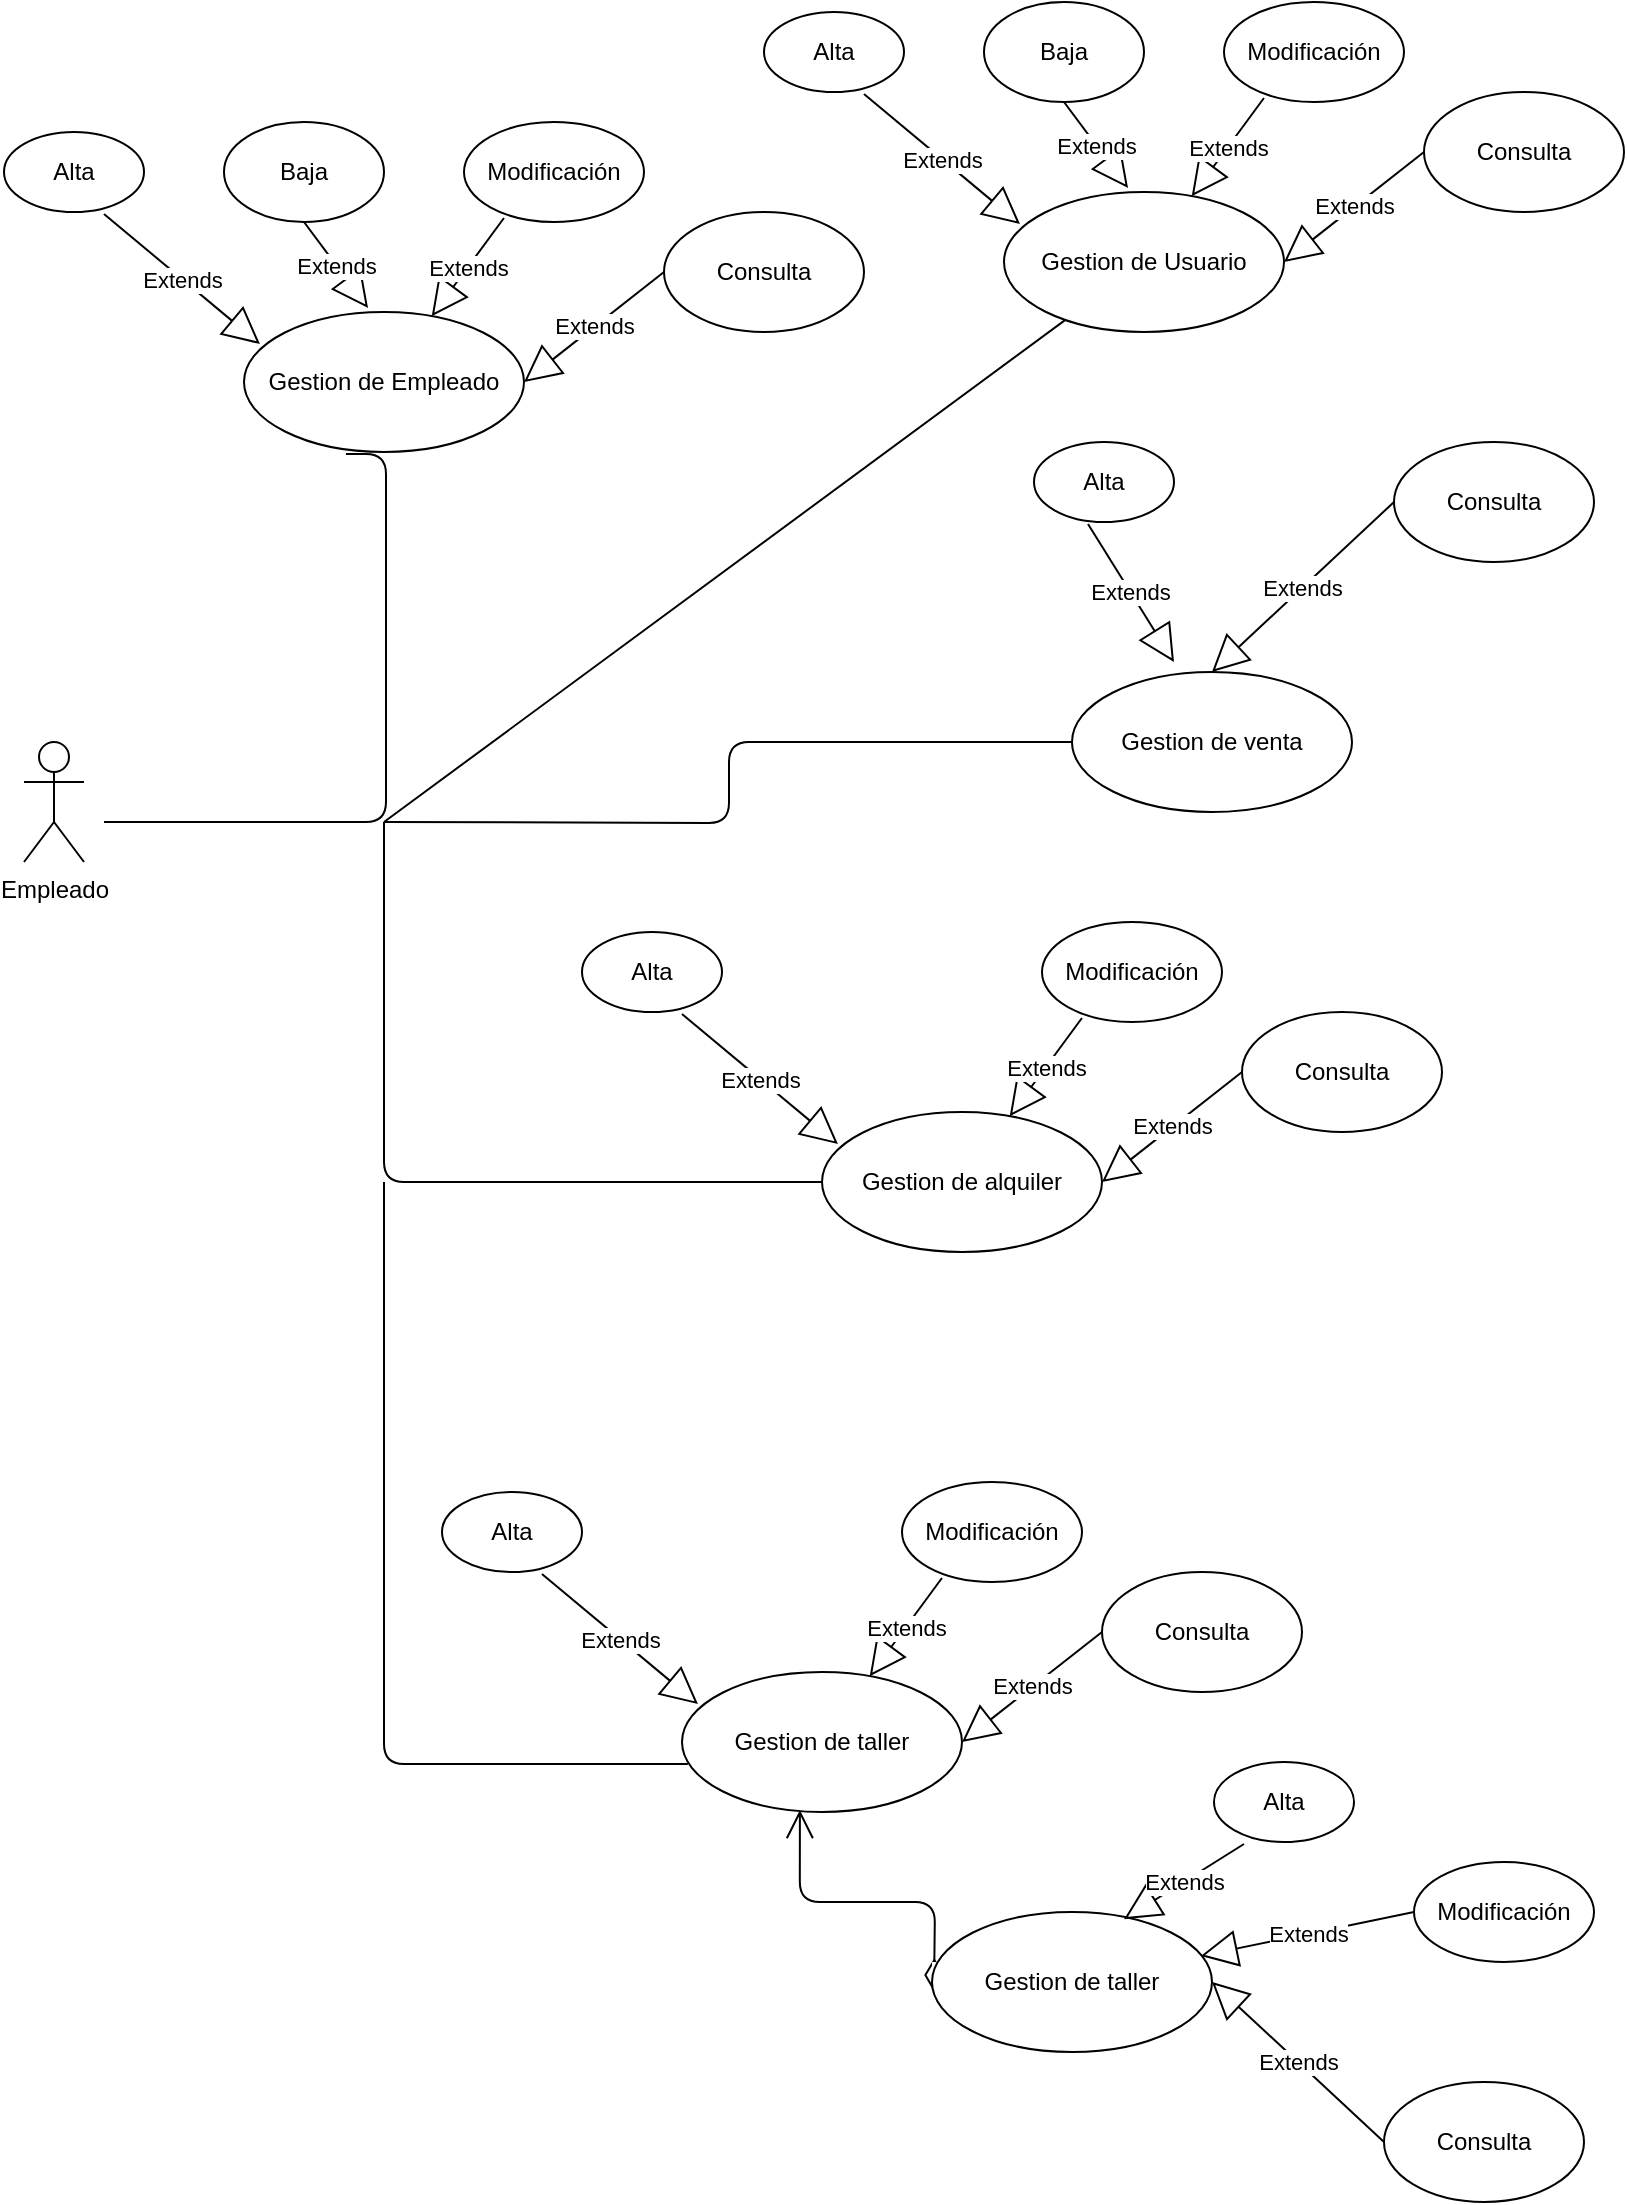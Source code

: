 <mxfile version="13.0.3" type="device"><diagram id="RxbY7oxqysjOemsY7pSq" name="Página-1"><mxGraphModel dx="2210" dy="1343" grid="1" gridSize="10" guides="1" tooltips="1" connect="1" arrows="1" fold="1" page="1" pageScale="1" pageWidth="827" pageHeight="1169" math="0" shadow="0"><root><mxCell id="0"/><mxCell id="1" parent="0"/><mxCell id="SLnGMUBR5XeT80HJujca-1" value="Empleado" style="shape=umlActor;verticalLabelPosition=bottom;labelBackgroundColor=#ffffff;verticalAlign=top;html=1;outlineConnect=0;" parent="1" vertex="1"><mxGeometry x="20" y="400" width="30" height="60" as="geometry"/></mxCell><mxCell id="SLnGMUBR5XeT80HJujca-8" value="Gestion de Empleado" style="ellipse;whiteSpace=wrap;html=1;" parent="1" vertex="1"><mxGeometry x="130" y="185" width="140" height="70" as="geometry"/></mxCell><mxCell id="SLnGMUBR5XeT80HJujca-9" value="Alta" style="ellipse;whiteSpace=wrap;html=1;" parent="1" vertex="1"><mxGeometry x="10" y="95" width="70" height="40" as="geometry"/></mxCell><mxCell id="SLnGMUBR5XeT80HJujca-10" value="Baja" style="ellipse;whiteSpace=wrap;html=1;" parent="1" vertex="1"><mxGeometry x="120" y="90" width="80" height="50" as="geometry"/></mxCell><mxCell id="SLnGMUBR5XeT80HJujca-11" value="Modificación" style="ellipse;whiteSpace=wrap;html=1;" parent="1" vertex="1"><mxGeometry x="240" y="90" width="90" height="50" as="geometry"/></mxCell><mxCell id="SLnGMUBR5XeT80HJujca-12" value="Consulta" style="ellipse;whiteSpace=wrap;html=1;" parent="1" vertex="1"><mxGeometry x="340" y="135" width="100" height="60" as="geometry"/></mxCell><mxCell id="SLnGMUBR5XeT80HJujca-27" value="" style="endArrow=none;html=1;edgeStyle=orthogonalEdgeStyle;entryX=0.364;entryY=1.014;entryDx=0;entryDy=0;entryPerimeter=0;" parent="1" target="SLnGMUBR5XeT80HJujca-8" edge="1"><mxGeometry relative="1" as="geometry"><mxPoint x="60" y="440" as="sourcePoint"/><mxPoint x="340" y="390" as="targetPoint"/><Array as="points"><mxPoint x="201" y="440"/></Array></mxGeometry></mxCell><mxCell id="SLnGMUBR5XeT80HJujca-30" value="" style="endArrow=none;html=1;edgeStyle=orthogonalEdgeStyle;entryX=0;entryY=0.5;entryDx=0;entryDy=0;" parent="1" target="SLnGMUBR5XeT80HJujca-40" edge="1"><mxGeometry relative="1" as="geometry"><mxPoint x="200" y="440" as="sourcePoint"/><mxPoint x="460" y="470.01" as="targetPoint"/></mxGeometry></mxCell><mxCell id="SLnGMUBR5XeT80HJujca-33" value="" style="endArrow=none;html=1;edgeStyle=orthogonalEdgeStyle;entryX=0;entryY=0.5;entryDx=0;entryDy=0;" parent="1" target="SLnGMUBR5XeT80HJujca-49" edge="1"><mxGeometry relative="1" as="geometry"><mxPoint x="200" y="440" as="sourcePoint"/><mxPoint x="390" y="760" as="targetPoint"/><Array as="points"><mxPoint x="200" y="620"/></Array></mxGeometry></mxCell><mxCell id="SLnGMUBR5XeT80HJujca-36" value="Extends" style="endArrow=block;endSize=16;endFill=0;html=1;exitX=0.714;exitY=1.025;exitDx=0;exitDy=0;exitPerimeter=0;entryX=0.057;entryY=0.229;entryDx=0;entryDy=0;entryPerimeter=0;" parent="1" source="SLnGMUBR5XeT80HJujca-9" target="SLnGMUBR5XeT80HJujca-8" edge="1"><mxGeometry width="160" relative="1" as="geometry"><mxPoint x="260" y="405" as="sourcePoint"/><mxPoint x="420" y="405" as="targetPoint"/></mxGeometry></mxCell><mxCell id="SLnGMUBR5XeT80HJujca-37" value="Extends" style="endArrow=block;endSize=16;endFill=0;html=1;exitX=0.5;exitY=1;exitDx=0;exitDy=0;entryX=0.443;entryY=-0.029;entryDx=0;entryDy=0;entryPerimeter=0;" parent="1" source="SLnGMUBR5XeT80HJujca-10" target="SLnGMUBR5XeT80HJujca-8" edge="1"><mxGeometry width="160" relative="1" as="geometry"><mxPoint x="190" y="155" as="sourcePoint"/><mxPoint x="350" y="155" as="targetPoint"/></mxGeometry></mxCell><mxCell id="SLnGMUBR5XeT80HJujca-38" value="Extends" style="endArrow=block;endSize=16;endFill=0;html=1;exitX=0.222;exitY=0.96;exitDx=0;exitDy=0;exitPerimeter=0;" parent="1" source="SLnGMUBR5XeT80HJujca-11" target="SLnGMUBR5XeT80HJujca-8" edge="1"><mxGeometry width="160" relative="1" as="geometry"><mxPoint x="260" y="405" as="sourcePoint"/><mxPoint x="420" y="405" as="targetPoint"/></mxGeometry></mxCell><mxCell id="SLnGMUBR5XeT80HJujca-39" value="Extends" style="endArrow=block;endSize=16;endFill=0;html=1;exitX=0;exitY=0.5;exitDx=0;exitDy=0;entryX=1;entryY=0.5;entryDx=0;entryDy=0;" parent="1" source="SLnGMUBR5XeT80HJujca-12" target="SLnGMUBR5XeT80HJujca-8" edge="1"><mxGeometry width="160" relative="1" as="geometry"><mxPoint x="260" y="405" as="sourcePoint"/><mxPoint x="420" y="405" as="targetPoint"/></mxGeometry></mxCell><mxCell id="SLnGMUBR5XeT80HJujca-40" value="Gestion de venta" style="ellipse;whiteSpace=wrap;html=1;" parent="1" vertex="1"><mxGeometry x="544" y="365" width="140" height="70" as="geometry"/></mxCell><mxCell id="SLnGMUBR5XeT80HJujca-41" value="Alta" style="ellipse;whiteSpace=wrap;html=1;" parent="1" vertex="1"><mxGeometry x="525" y="250" width="70" height="40" as="geometry"/></mxCell><mxCell id="SLnGMUBR5XeT80HJujca-44" value="Consulta" style="ellipse;whiteSpace=wrap;html=1;" parent="1" vertex="1"><mxGeometry x="705" y="250" width="100" height="60" as="geometry"/></mxCell><mxCell id="SLnGMUBR5XeT80HJujca-45" value="Extends" style="endArrow=block;endSize=16;endFill=0;html=1;" parent="1" edge="1"><mxGeometry width="160" relative="1" as="geometry"><mxPoint x="552" y="291" as="sourcePoint"/><mxPoint x="595" y="360" as="targetPoint"/></mxGeometry></mxCell><mxCell id="SLnGMUBR5XeT80HJujca-48" value="Extends" style="endArrow=block;endSize=16;endFill=0;html=1;exitX=0;exitY=0.5;exitDx=0;exitDy=0;entryX=0.5;entryY=0;entryDx=0;entryDy=0;" parent="1" source="SLnGMUBR5XeT80HJujca-44" target="SLnGMUBR5XeT80HJujca-40" edge="1"><mxGeometry width="160" relative="1" as="geometry"><mxPoint x="674" y="585" as="sourcePoint"/><mxPoint x="834" y="585" as="targetPoint"/></mxGeometry></mxCell><mxCell id="SLnGMUBR5XeT80HJujca-49" value="Gestion de alquiler" style="ellipse;whiteSpace=wrap;html=1;" parent="1" vertex="1"><mxGeometry x="419" y="585" width="140" height="70" as="geometry"/></mxCell><mxCell id="SLnGMUBR5XeT80HJujca-50" value="Alta" style="ellipse;whiteSpace=wrap;html=1;" parent="1" vertex="1"><mxGeometry x="299" y="495" width="70" height="40" as="geometry"/></mxCell><mxCell id="SLnGMUBR5XeT80HJujca-52" value="Modificación" style="ellipse;whiteSpace=wrap;html=1;" parent="1" vertex="1"><mxGeometry x="529" y="490" width="90" height="50" as="geometry"/></mxCell><mxCell id="SLnGMUBR5XeT80HJujca-53" value="Consulta" style="ellipse;whiteSpace=wrap;html=1;" parent="1" vertex="1"><mxGeometry x="629" y="535" width="100" height="60" as="geometry"/></mxCell><mxCell id="SLnGMUBR5XeT80HJujca-54" value="Extends" style="endArrow=block;endSize=16;endFill=0;html=1;exitX=0.714;exitY=1.025;exitDx=0;exitDy=0;exitPerimeter=0;entryX=0.057;entryY=0.229;entryDx=0;entryDy=0;entryPerimeter=0;" parent="1" source="SLnGMUBR5XeT80HJujca-50" target="SLnGMUBR5XeT80HJujca-49" edge="1"><mxGeometry width="160" relative="1" as="geometry"><mxPoint x="549" y="805" as="sourcePoint"/><mxPoint x="709" y="805" as="targetPoint"/></mxGeometry></mxCell><mxCell id="SLnGMUBR5XeT80HJujca-56" value="Extends" style="endArrow=block;endSize=16;endFill=0;html=1;exitX=0.222;exitY=0.96;exitDx=0;exitDy=0;exitPerimeter=0;" parent="1" source="SLnGMUBR5XeT80HJujca-52" target="SLnGMUBR5XeT80HJujca-49" edge="1"><mxGeometry width="160" relative="1" as="geometry"><mxPoint x="549" y="805" as="sourcePoint"/><mxPoint x="709" y="805" as="targetPoint"/></mxGeometry></mxCell><mxCell id="SLnGMUBR5XeT80HJujca-57" value="Extends" style="endArrow=block;endSize=16;endFill=0;html=1;exitX=0;exitY=0.5;exitDx=0;exitDy=0;entryX=1;entryY=0.5;entryDx=0;entryDy=0;" parent="1" source="SLnGMUBR5XeT80HJujca-53" target="SLnGMUBR5XeT80HJujca-49" edge="1"><mxGeometry width="160" relative="1" as="geometry"><mxPoint x="549" y="805" as="sourcePoint"/><mxPoint x="709" y="805" as="targetPoint"/></mxGeometry></mxCell><mxCell id="8eOpEvCUmM1CidZ_sL01-1" value="Gestion de taller" style="ellipse;whiteSpace=wrap;html=1;" parent="1" vertex="1"><mxGeometry x="349" y="865" width="140" height="70" as="geometry"/></mxCell><mxCell id="8eOpEvCUmM1CidZ_sL01-2" value="Alta" style="ellipse;whiteSpace=wrap;html=1;" parent="1" vertex="1"><mxGeometry x="229" y="775" width="70" height="40" as="geometry"/></mxCell><mxCell id="8eOpEvCUmM1CidZ_sL01-4" value="Modificación" style="ellipse;whiteSpace=wrap;html=1;" parent="1" vertex="1"><mxGeometry x="459" y="770" width="90" height="50" as="geometry"/></mxCell><mxCell id="8eOpEvCUmM1CidZ_sL01-5" value="Consulta" style="ellipse;whiteSpace=wrap;html=1;" parent="1" vertex="1"><mxGeometry x="559" y="815" width="100" height="60" as="geometry"/></mxCell><mxCell id="8eOpEvCUmM1CidZ_sL01-6" value="Extends" style="endArrow=block;endSize=16;endFill=0;html=1;exitX=0.714;exitY=1.025;exitDx=0;exitDy=0;exitPerimeter=0;entryX=0.057;entryY=0.229;entryDx=0;entryDy=0;entryPerimeter=0;" parent="1" source="8eOpEvCUmM1CidZ_sL01-2" target="8eOpEvCUmM1CidZ_sL01-1" edge="1"><mxGeometry width="160" relative="1" as="geometry"><mxPoint x="479" y="1085" as="sourcePoint"/><mxPoint x="639" y="1085" as="targetPoint"/></mxGeometry></mxCell><mxCell id="8eOpEvCUmM1CidZ_sL01-8" value="Extends" style="endArrow=block;endSize=16;endFill=0;html=1;exitX=0.222;exitY=0.96;exitDx=0;exitDy=0;exitPerimeter=0;" parent="1" source="8eOpEvCUmM1CidZ_sL01-4" target="8eOpEvCUmM1CidZ_sL01-1" edge="1"><mxGeometry width="160" relative="1" as="geometry"><mxPoint x="479" y="1085" as="sourcePoint"/><mxPoint x="639" y="1085" as="targetPoint"/></mxGeometry></mxCell><mxCell id="8eOpEvCUmM1CidZ_sL01-9" value="Extends" style="endArrow=block;endSize=16;endFill=0;html=1;exitX=0;exitY=0.5;exitDx=0;exitDy=0;entryX=1;entryY=0.5;entryDx=0;entryDy=0;" parent="1" source="8eOpEvCUmM1CidZ_sL01-5" target="8eOpEvCUmM1CidZ_sL01-1" edge="1"><mxGeometry width="160" relative="1" as="geometry"><mxPoint x="479" y="1085" as="sourcePoint"/><mxPoint x="639" y="1085" as="targetPoint"/></mxGeometry></mxCell><mxCell id="8eOpEvCUmM1CidZ_sL01-10" value="Gestion de Usuario" style="ellipse;whiteSpace=wrap;html=1;" parent="1" vertex="1"><mxGeometry x="510" y="125" width="140" height="70" as="geometry"/></mxCell><mxCell id="8eOpEvCUmM1CidZ_sL01-11" value="Alta" style="ellipse;whiteSpace=wrap;html=1;" parent="1" vertex="1"><mxGeometry x="390" y="35" width="70" height="40" as="geometry"/></mxCell><mxCell id="8eOpEvCUmM1CidZ_sL01-12" value="Baja" style="ellipse;whiteSpace=wrap;html=1;" parent="1" vertex="1"><mxGeometry x="500" y="30" width="80" height="50" as="geometry"/></mxCell><mxCell id="8eOpEvCUmM1CidZ_sL01-13" value="Modificación" style="ellipse;whiteSpace=wrap;html=1;" parent="1" vertex="1"><mxGeometry x="620" y="30" width="90" height="50" as="geometry"/></mxCell><mxCell id="8eOpEvCUmM1CidZ_sL01-14" value="Consulta" style="ellipse;whiteSpace=wrap;html=1;" parent="1" vertex="1"><mxGeometry x="720" y="75" width="100" height="60" as="geometry"/></mxCell><mxCell id="8eOpEvCUmM1CidZ_sL01-15" value="Extends" style="endArrow=block;endSize=16;endFill=0;html=1;exitX=0.714;exitY=1.025;exitDx=0;exitDy=0;exitPerimeter=0;entryX=0.057;entryY=0.229;entryDx=0;entryDy=0;entryPerimeter=0;" parent="1" source="8eOpEvCUmM1CidZ_sL01-11" target="8eOpEvCUmM1CidZ_sL01-10" edge="1"><mxGeometry width="160" relative="1" as="geometry"><mxPoint x="640" y="345" as="sourcePoint"/><mxPoint x="800" y="345" as="targetPoint"/></mxGeometry></mxCell><mxCell id="8eOpEvCUmM1CidZ_sL01-16" value="Extends" style="endArrow=block;endSize=16;endFill=0;html=1;exitX=0.5;exitY=1;exitDx=0;exitDy=0;entryX=0.443;entryY=-0.029;entryDx=0;entryDy=0;entryPerimeter=0;" parent="1" source="8eOpEvCUmM1CidZ_sL01-12" target="8eOpEvCUmM1CidZ_sL01-10" edge="1"><mxGeometry width="160" relative="1" as="geometry"><mxPoint x="570" y="95" as="sourcePoint"/><mxPoint x="730" y="95" as="targetPoint"/></mxGeometry></mxCell><mxCell id="8eOpEvCUmM1CidZ_sL01-17" value="Extends" style="endArrow=block;endSize=16;endFill=0;html=1;exitX=0.222;exitY=0.96;exitDx=0;exitDy=0;exitPerimeter=0;" parent="1" source="8eOpEvCUmM1CidZ_sL01-13" target="8eOpEvCUmM1CidZ_sL01-10" edge="1"><mxGeometry width="160" relative="1" as="geometry"><mxPoint x="640" y="345" as="sourcePoint"/><mxPoint x="800" y="345" as="targetPoint"/></mxGeometry></mxCell><mxCell id="8eOpEvCUmM1CidZ_sL01-18" value="Extends" style="endArrow=block;endSize=16;endFill=0;html=1;exitX=0;exitY=0.5;exitDx=0;exitDy=0;entryX=1;entryY=0.5;entryDx=0;entryDy=0;" parent="1" source="8eOpEvCUmM1CidZ_sL01-14" target="8eOpEvCUmM1CidZ_sL01-10" edge="1"><mxGeometry width="160" relative="1" as="geometry"><mxPoint x="640" y="345" as="sourcePoint"/><mxPoint x="800" y="345" as="targetPoint"/></mxGeometry></mxCell><mxCell id="8eOpEvCUmM1CidZ_sL01-19" value="" style="endArrow=none;html=1;edgeStyle=orthogonalEdgeStyle;exitX=0.021;exitY=0.657;exitDx=0;exitDy=0;exitPerimeter=0;" parent="1" source="8eOpEvCUmM1CidZ_sL01-1" edge="1"><mxGeometry relative="1" as="geometry"><mxPoint x="390" y="830" as="sourcePoint"/><mxPoint x="200" y="620" as="targetPoint"/><Array as="points"><mxPoint x="200" y="911"/></Array></mxGeometry></mxCell><mxCell id="8eOpEvCUmM1CidZ_sL01-20" value="" style="endArrow=none;html=1;" parent="1" target="8eOpEvCUmM1CidZ_sL01-10" edge="1"><mxGeometry width="50" height="50" relative="1" as="geometry"><mxPoint x="200" y="440" as="sourcePoint"/><mxPoint x="490" y="190" as="targetPoint"/></mxGeometry></mxCell><mxCell id="DYFvFX03d1hKT6_iRugO-2" value="1" style="endArrow=open;html=1;endSize=12;startArrow=diamondThin;startSize=14;startFill=0;edgeStyle=orthogonalEdgeStyle;align=left;verticalAlign=bottom;entryX=0.421;entryY=0.986;entryDx=0;entryDy=0;entryPerimeter=0;exitX=0;exitY=0.5;exitDx=0;exitDy=0;" edge="1" parent="1" target="8eOpEvCUmM1CidZ_sL01-1"><mxGeometry x="-1" y="3" relative="1" as="geometry"><mxPoint x="475" y="1025" as="sourcePoint"/><mxPoint x="665" y="990" as="targetPoint"/></mxGeometry></mxCell><mxCell id="DYFvFX03d1hKT6_iRugO-4" value="Gestion de taller" style="ellipse;whiteSpace=wrap;html=1;" vertex="1" parent="1"><mxGeometry x="474" y="985" width="140" height="70" as="geometry"/></mxCell><mxCell id="DYFvFX03d1hKT6_iRugO-5" value="Alta" style="ellipse;whiteSpace=wrap;html=1;" vertex="1" parent="1"><mxGeometry x="615" y="910" width="70" height="40" as="geometry"/></mxCell><mxCell id="DYFvFX03d1hKT6_iRugO-6" value="Modificación" style="ellipse;whiteSpace=wrap;html=1;" vertex="1" parent="1"><mxGeometry x="715" y="960" width="90" height="50" as="geometry"/></mxCell><mxCell id="DYFvFX03d1hKT6_iRugO-7" value="Consulta" style="ellipse;whiteSpace=wrap;html=1;" vertex="1" parent="1"><mxGeometry x="700" y="1070" width="100" height="60" as="geometry"/></mxCell><mxCell id="DYFvFX03d1hKT6_iRugO-8" value="Extends" style="endArrow=block;endSize=16;endFill=0;html=1;entryX=0.686;entryY=0.052;entryDx=0;entryDy=0;entryPerimeter=0;" edge="1" parent="1" target="DYFvFX03d1hKT6_iRugO-4"><mxGeometry width="160" relative="1" as="geometry"><mxPoint x="630" y="951" as="sourcePoint"/><mxPoint x="764" y="1205" as="targetPoint"/></mxGeometry></mxCell><mxCell id="DYFvFX03d1hKT6_iRugO-9" value="Extends" style="endArrow=block;endSize=16;endFill=0;html=1;exitX=0;exitY=0.5;exitDx=0;exitDy=0;entryX=0.96;entryY=0.314;entryDx=0;entryDy=0;entryPerimeter=0;" edge="1" parent="1" source="DYFvFX03d1hKT6_iRugO-6" target="DYFvFX03d1hKT6_iRugO-4"><mxGeometry width="160" relative="1" as="geometry"><mxPoint x="604" y="1205" as="sourcePoint"/><mxPoint x="764" y="1205" as="targetPoint"/></mxGeometry></mxCell><mxCell id="DYFvFX03d1hKT6_iRugO-10" value="Extends" style="endArrow=block;endSize=16;endFill=0;html=1;exitX=0;exitY=0.5;exitDx=0;exitDy=0;entryX=1;entryY=0.5;entryDx=0;entryDy=0;" edge="1" parent="1" source="DYFvFX03d1hKT6_iRugO-7" target="DYFvFX03d1hKT6_iRugO-4"><mxGeometry width="160" relative="1" as="geometry"><mxPoint x="604" y="1205" as="sourcePoint"/><mxPoint x="764" y="1205" as="targetPoint"/></mxGeometry></mxCell></root></mxGraphModel></diagram></mxfile>
